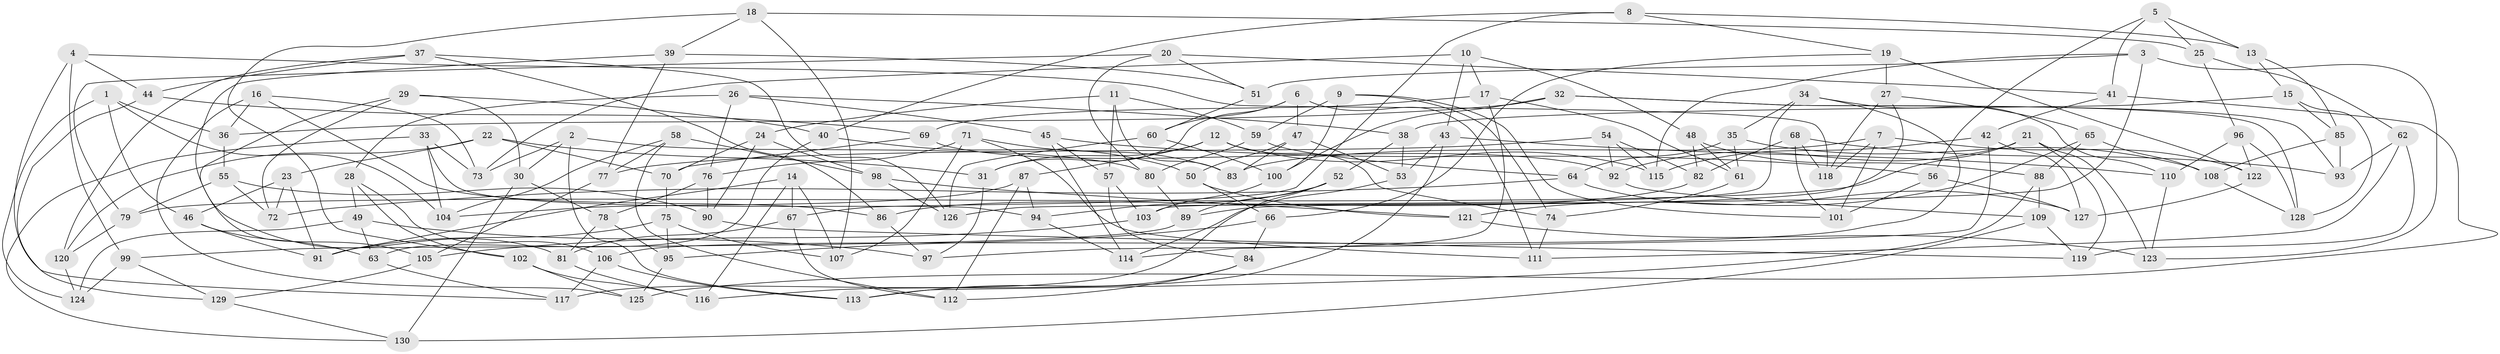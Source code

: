 // Generated by graph-tools (version 1.1) at 2025/03/03/09/25 03:03:00]
// undirected, 130 vertices, 260 edges
graph export_dot {
graph [start="1"]
  node [color=gray90,style=filled];
  1;
  2;
  3;
  4;
  5;
  6;
  7;
  8;
  9;
  10;
  11;
  12;
  13;
  14;
  15;
  16;
  17;
  18;
  19;
  20;
  21;
  22;
  23;
  24;
  25;
  26;
  27;
  28;
  29;
  30;
  31;
  32;
  33;
  34;
  35;
  36;
  37;
  38;
  39;
  40;
  41;
  42;
  43;
  44;
  45;
  46;
  47;
  48;
  49;
  50;
  51;
  52;
  53;
  54;
  55;
  56;
  57;
  58;
  59;
  60;
  61;
  62;
  63;
  64;
  65;
  66;
  67;
  68;
  69;
  70;
  71;
  72;
  73;
  74;
  75;
  76;
  77;
  78;
  79;
  80;
  81;
  82;
  83;
  84;
  85;
  86;
  87;
  88;
  89;
  90;
  91;
  92;
  93;
  94;
  95;
  96;
  97;
  98;
  99;
  100;
  101;
  102;
  103;
  104;
  105;
  106;
  107;
  108;
  109;
  110;
  111;
  112;
  113;
  114;
  115;
  116;
  117;
  118;
  119;
  120;
  121;
  122;
  123;
  124;
  125;
  126;
  127;
  128;
  129;
  130;
  1 -- 36;
  1 -- 46;
  1 -- 124;
  1 -- 104;
  2 -- 30;
  2 -- 73;
  2 -- 113;
  2 -- 80;
  3 -- 51;
  3 -- 126;
  3 -- 115;
  3 -- 123;
  4 -- 44;
  4 -- 99;
  4 -- 117;
  4 -- 118;
  5 -- 13;
  5 -- 41;
  5 -- 25;
  5 -- 56;
  6 -- 31;
  6 -- 111;
  6 -- 47;
  6 -- 60;
  7 -- 83;
  7 -- 101;
  7 -- 118;
  7 -- 122;
  8 -- 19;
  8 -- 67;
  8 -- 13;
  8 -- 40;
  9 -- 59;
  9 -- 101;
  9 -- 100;
  9 -- 74;
  10 -- 73;
  10 -- 43;
  10 -- 17;
  10 -- 48;
  11 -- 59;
  11 -- 24;
  11 -- 83;
  11 -- 57;
  12 -- 87;
  12 -- 31;
  12 -- 74;
  12 -- 115;
  13 -- 15;
  13 -- 85;
  14 -- 116;
  14 -- 91;
  14 -- 107;
  14 -- 67;
  15 -- 38;
  15 -- 85;
  15 -- 128;
  16 -- 125;
  16 -- 36;
  16 -- 86;
  16 -- 73;
  17 -- 114;
  17 -- 61;
  17 -- 69;
  18 -- 39;
  18 -- 107;
  18 -- 102;
  18 -- 25;
  19 -- 27;
  19 -- 122;
  19 -- 66;
  20 -- 41;
  20 -- 51;
  20 -- 80;
  20 -- 79;
  21 -- 123;
  21 -- 119;
  21 -- 92;
  21 -- 79;
  22 -- 70;
  22 -- 23;
  22 -- 120;
  22 -- 31;
  23 -- 72;
  23 -- 91;
  23 -- 46;
  24 -- 90;
  24 -- 70;
  24 -- 98;
  25 -- 96;
  25 -- 62;
  26 -- 76;
  26 -- 28;
  26 -- 45;
  26 -- 38;
  27 -- 65;
  27 -- 118;
  27 -- 89;
  28 -- 102;
  28 -- 49;
  28 -- 106;
  29 -- 105;
  29 -- 72;
  29 -- 40;
  29 -- 30;
  30 -- 130;
  30 -- 78;
  31 -- 97;
  32 -- 93;
  32 -- 36;
  32 -- 128;
  32 -- 100;
  33 -- 94;
  33 -- 73;
  33 -- 130;
  33 -- 104;
  34 -- 35;
  34 -- 106;
  34 -- 103;
  34 -- 110;
  35 -- 61;
  35 -- 108;
  35 -- 64;
  36 -- 55;
  37 -- 126;
  37 -- 120;
  37 -- 44;
  37 -- 86;
  38 -- 53;
  38 -- 52;
  39 -- 81;
  39 -- 77;
  39 -- 51;
  40 -- 63;
  40 -- 50;
  41 -- 42;
  41 -- 125;
  42 -- 97;
  42 -- 127;
  42 -- 115;
  43 -- 53;
  43 -- 116;
  43 -- 110;
  44 -- 69;
  44 -- 129;
  45 -- 114;
  45 -- 56;
  45 -- 57;
  46 -- 63;
  46 -- 91;
  47 -- 53;
  47 -- 50;
  47 -- 83;
  48 -- 88;
  48 -- 61;
  48 -- 82;
  49 -- 63;
  49 -- 124;
  49 -- 97;
  50 -- 121;
  50 -- 66;
  51 -- 60;
  52 -- 89;
  52 -- 94;
  52 -- 117;
  53 -- 114;
  54 -- 82;
  54 -- 115;
  54 -- 92;
  54 -- 77;
  55 -- 79;
  55 -- 72;
  55 -- 90;
  56 -- 101;
  56 -- 127;
  57 -- 103;
  57 -- 84;
  58 -- 104;
  58 -- 77;
  58 -- 112;
  58 -- 98;
  59 -- 80;
  59 -- 64;
  60 -- 126;
  60 -- 100;
  61 -- 74;
  62 -- 119;
  62 -- 111;
  62 -- 93;
  63 -- 117;
  64 -- 72;
  64 -- 127;
  65 -- 121;
  65 -- 88;
  65 -- 108;
  66 -- 84;
  66 -- 95;
  67 -- 112;
  67 -- 81;
  68 -- 101;
  68 -- 82;
  68 -- 118;
  68 -- 93;
  69 -- 70;
  69 -- 92;
  70 -- 75;
  71 -- 83;
  71 -- 111;
  71 -- 107;
  71 -- 76;
  74 -- 111;
  75 -- 95;
  75 -- 91;
  75 -- 107;
  76 -- 90;
  76 -- 78;
  77 -- 105;
  78 -- 95;
  78 -- 81;
  79 -- 120;
  80 -- 89;
  81 -- 116;
  82 -- 86;
  84 -- 112;
  84 -- 113;
  85 -- 93;
  85 -- 108;
  86 -- 97;
  87 -- 104;
  87 -- 112;
  87 -- 94;
  88 -- 113;
  88 -- 109;
  89 -- 99;
  90 -- 119;
  92 -- 109;
  94 -- 114;
  95 -- 125;
  96 -- 128;
  96 -- 110;
  96 -- 122;
  98 -- 121;
  98 -- 126;
  99 -- 129;
  99 -- 124;
  100 -- 103;
  102 -- 125;
  102 -- 116;
  103 -- 105;
  105 -- 129;
  106 -- 117;
  106 -- 113;
  108 -- 128;
  109 -- 130;
  109 -- 119;
  110 -- 123;
  120 -- 124;
  121 -- 123;
  122 -- 127;
  129 -- 130;
}
